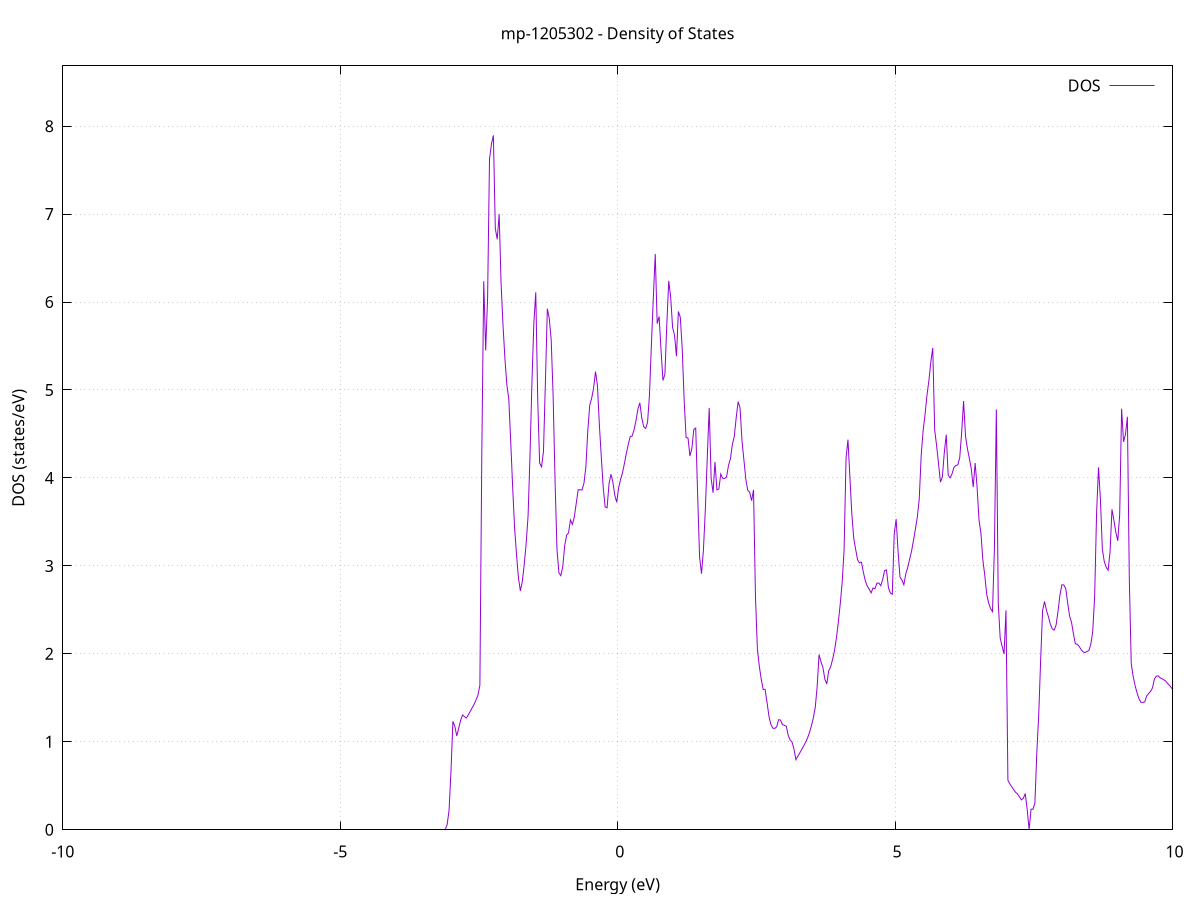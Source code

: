 set title 'mp-1205302 - Density of States'
set xlabel 'Energy (eV)'
set ylabel 'DOS (states/eV)'
set grid
set xrange [-10:10]
set yrange [0:8.685]
set xzeroaxis lt -1
set terminal png size 800,600
set output 'mp-1205302_dos_gnuplot.png'
plot '-' using 1:2 with lines title 'DOS'
-38.187000 0.000000
-38.152200 0.000000
-38.117500 0.000000
-38.082800 0.000000
-38.048000 0.000000
-38.013300 0.000000
-37.978600 0.000000
-37.943800 0.000000
-37.909100 0.000000
-37.874400 0.000000
-37.839600 0.000000
-37.804900 0.000000
-37.770200 0.000000
-37.735400 0.000000
-37.700700 0.000000
-37.666000 0.000000
-37.631200 0.000000
-37.596500 0.000000
-37.561800 0.000000
-37.527100 0.000000
-37.492300 0.000000
-37.457600 0.000000
-37.422900 0.000000
-37.388100 0.000000
-37.353400 0.000000
-37.318700 0.000000
-37.283900 0.000000
-37.249200 0.000000
-37.214500 0.000000
-37.179700 0.000000
-37.145000 0.000000
-37.110300 0.000000
-37.075500 0.000000
-37.040800 0.000000
-37.006100 0.000000
-36.971300 0.000000
-36.936600 0.000000
-36.901900 0.000000
-36.867100 0.000000
-36.832400 0.000000
-36.797700 0.000000
-36.763000 0.000000
-36.728200 0.000000
-36.693500 0.000000
-36.658800 0.000000
-36.624000 0.000000
-36.589300 0.000000
-36.554600 0.000000
-36.519800 0.000000
-36.485100 0.000000
-36.450400 0.000000
-36.415600 0.000000
-36.380900 0.000000
-36.346200 0.000000
-36.311400 0.000000
-36.276700 0.000000
-36.242000 0.000000
-36.207200 0.000000
-36.172500 0.000000
-36.137800 0.000000
-36.103100 0.000000
-36.068300 0.000000
-36.033600 0.000000
-35.998900 0.000000
-35.964100 0.000000
-35.929400 0.000000
-35.894700 0.000000
-35.859900 0.000000
-35.825200 0.000000
-35.790500 0.000000
-35.755700 0.000000
-35.721000 0.000000
-35.686300 0.000000
-35.651500 0.000000
-35.616800 0.000000
-35.582100 0.000000
-35.547300 0.000000
-35.512600 0.000000
-35.477900 0.000000
-35.443100 0.000000
-35.408400 0.000000
-35.373700 0.000000
-35.339000 0.000000
-35.304200 0.000000
-35.269500 0.000000
-35.234800 0.000000
-35.200000 0.000000
-35.165300 0.000000
-35.130600 0.000000
-35.095800 0.000000
-35.061100 0.000000
-35.026400 54.191200
-34.991600 12.028000
-34.956900 6.455800
-34.922200 6.455200
-34.887400 33.333200
-34.852700 33.598600
-34.818000 32.417500
-34.783200 22.523000
-34.748500 6.023800
-34.713800 6.026500
-34.679100 4.315800
-34.644300 4.315800
-34.609600 4.315900
-34.574900 5.076000
-34.540100 5.075900
-34.505400 5.075900
-34.470700 7.591600
-34.435900 10.641700
-34.401200 0.000000
-34.366500 0.000000
-34.331700 0.000000
-34.297000 0.000000
-34.262300 0.000000
-34.227500 0.000000
-34.192800 0.000000
-34.158100 0.000000
-34.123300 0.000000
-34.088600 0.000000
-34.053900 0.000000
-34.019100 0.000000
-33.984400 0.000000
-33.949700 0.000000
-33.915000 0.000000
-33.880200 0.000000
-33.845500 0.000000
-33.810800 0.000000
-33.776000 0.000000
-33.741300 0.000000
-33.706600 0.000000
-33.671800 0.000000
-33.637100 0.000000
-33.602400 0.000000
-33.567600 0.000000
-33.532900 0.000000
-33.498200 0.000000
-33.463400 0.000000
-33.428700 0.000000
-33.394000 0.000000
-33.359200 0.000000
-33.324500 0.000000
-33.289800 0.000000
-33.255100 0.000000
-33.220300 0.000000
-33.185600 0.000000
-33.150900 0.000000
-33.116100 0.000000
-33.081400 0.000000
-33.046700 0.000000
-33.011900 0.000000
-32.977200 0.000000
-32.942500 0.000000
-32.907700 0.000000
-32.873000 0.000000
-32.838300 0.000000
-32.803500 0.000000
-32.768800 0.000000
-32.734100 0.000000
-32.699300 0.000000
-32.664600 0.000000
-32.629900 0.000000
-32.595100 0.000000
-32.560400 0.000000
-32.525700 0.000000
-32.491000 0.000000
-32.456200 0.000000
-32.421500 0.000000
-32.386800 0.000000
-32.352000 0.000000
-32.317300 0.000000
-32.282600 0.000000
-32.247800 0.000000
-32.213100 0.000000
-32.178400 0.000000
-32.143600 0.000000
-32.108900 0.000000
-32.074200 0.000000
-32.039400 0.000000
-32.004700 0.000000
-31.970000 0.000000
-31.935200 0.000000
-31.900500 0.000000
-31.865800 0.000000
-31.831100 0.000000
-31.796300 0.000000
-31.761600 0.000000
-31.726900 0.000000
-31.692100 0.000000
-31.657400 0.000000
-31.622700 0.000000
-31.587900 0.000000
-31.553200 0.000000
-31.518500 0.000000
-31.483700 0.000000
-31.449000 0.000000
-31.414300 0.000000
-31.379500 0.000000
-31.344800 0.000000
-31.310100 0.000000
-31.275300 0.000000
-31.240600 0.000000
-31.205900 0.000000
-31.171100 0.000000
-31.136400 0.000000
-31.101700 0.000000
-31.067000 0.000000
-31.032200 0.000000
-30.997500 0.000000
-30.962800 0.000000
-30.928000 0.000000
-30.893300 0.000000
-30.858600 0.000000
-30.823800 0.000000
-30.789100 0.000000
-30.754400 0.000000
-30.719600 0.000000
-30.684900 0.000000
-30.650200 0.000000
-30.615400 0.000000
-30.580700 0.000000
-30.546000 0.000000
-30.511200 0.000000
-30.476500 0.000000
-30.441800 0.000000
-30.407100 0.000000
-30.372300 0.000000
-30.337600 0.000000
-30.302900 0.000000
-30.268100 0.000000
-30.233400 0.000000
-30.198700 0.000000
-30.163900 0.000000
-30.129200 0.000000
-30.094500 0.000000
-30.059700 0.000000
-30.025000 0.000000
-29.990300 0.000000
-29.955500 0.000000
-29.920800 0.000000
-29.886100 0.000000
-29.851300 0.000000
-29.816600 0.000000
-29.781900 0.000000
-29.747100 0.000000
-29.712400 0.000000
-29.677700 0.000000
-29.643000 0.000000
-29.608200 0.000000
-29.573500 0.000000
-29.538800 0.000000
-29.504000 0.000000
-29.469300 0.000000
-29.434600 0.000000
-29.399800 0.000000
-29.365100 0.000000
-29.330400 0.000000
-29.295600 0.000000
-29.260900 0.000000
-29.226200 0.000000
-29.191400 0.000000
-29.156700 0.000000
-29.122000 0.000000
-29.087200 0.000000
-29.052500 0.000000
-29.017800 0.000000
-28.983100 0.000000
-28.948300 0.000000
-28.913600 0.000000
-28.878900 0.000000
-28.844100 0.000000
-28.809400 0.000000
-28.774700 0.000000
-28.739900 0.000000
-28.705200 0.000000
-28.670500 0.000000
-28.635700 0.000000
-28.601000 0.000000
-28.566300 0.000000
-28.531500 0.000000
-28.496800 0.000000
-28.462100 0.000000
-28.427300 0.000000
-28.392600 0.000000
-28.357900 0.000000
-28.323100 0.000000
-28.288400 0.000000
-28.253700 0.000000
-28.219000 0.000000
-28.184200 0.000000
-28.149500 0.000000
-28.114800 0.000000
-28.080000 0.000000
-28.045300 0.000000
-28.010600 0.000000
-27.975800 0.000000
-27.941100 0.000000
-27.906400 0.000000
-27.871600 0.000000
-27.836900 0.000000
-27.802200 0.000000
-27.767400 0.000000
-27.732700 0.000000
-27.698000 0.000000
-27.663200 0.000000
-27.628500 0.000000
-27.593800 0.000000
-27.559100 0.000000
-27.524300 0.000000
-27.489600 0.000000
-27.454900 0.000000
-27.420100 0.000000
-27.385400 0.000000
-27.350700 0.000000
-27.315900 0.000000
-27.281200 0.000000
-27.246500 0.000000
-27.211700 0.000000
-27.177000 0.000000
-27.142300 0.000000
-27.107500 0.000000
-27.072800 0.000000
-27.038100 0.000000
-27.003300 0.000000
-26.968600 0.000000
-26.933900 0.000000
-26.899100 0.000000
-26.864400 0.000000
-26.829700 0.000000
-26.795000 0.000000
-26.760200 0.000000
-26.725500 0.000000
-26.690800 0.000000
-26.656000 0.000000
-26.621300 0.000000
-26.586600 0.000000
-26.551800 0.000000
-26.517100 0.000000
-26.482400 0.000000
-26.447600 0.000000
-26.412900 0.000000
-26.378200 0.000000
-26.343400 0.000000
-26.308700 0.000000
-26.274000 0.000000
-26.239200 0.000000
-26.204500 0.000000
-26.169800 0.000000
-26.135100 0.000000
-26.100300 0.000000
-26.065600 0.000000
-26.030900 0.000000
-25.996100 0.000000
-25.961400 0.000000
-25.926700 0.000000
-25.891900 0.000000
-25.857200 0.000000
-25.822500 0.000000
-25.787700 0.000000
-25.753000 0.000000
-25.718300 0.000000
-25.683500 0.000000
-25.648800 0.000000
-25.614100 0.000000
-25.579300 0.000000
-25.544600 0.000000
-25.509900 0.000000
-25.475100 0.000000
-25.440400 0.000000
-25.405700 0.000000
-25.371000 0.000000
-25.336200 0.000000
-25.301500 0.000000
-25.266800 0.000000
-25.232000 0.000000
-25.197300 0.000000
-25.162600 0.000000
-25.127800 0.000000
-25.093100 0.000000
-25.058400 0.000000
-25.023600 0.000000
-24.988900 0.000000
-24.954200 0.000000
-24.919400 0.000000
-24.884700 0.000000
-24.850000 0.000000
-24.815200 0.000000
-24.780500 0.000000
-24.745800 0.000000
-24.711100 0.000000
-24.676300 0.000000
-24.641600 0.000000
-24.606900 0.000000
-24.572100 0.000000
-24.537400 0.000000
-24.502700 0.000000
-24.467900 0.000000
-24.433200 0.000000
-24.398500 0.000000
-24.363700 0.000000
-24.329000 0.000000
-24.294300 0.000000
-24.259500 0.000000
-24.224800 0.000000
-24.190100 0.000000
-24.155300 0.000000
-24.120600 0.000000
-24.085900 0.000000
-24.051100 0.000000
-24.016400 0.000000
-23.981700 0.000000
-23.947000 0.000000
-23.912200 0.000000
-23.877500 0.000000
-23.842800 0.000000
-23.808000 0.000000
-23.773300 0.000000
-23.738600 0.000000
-23.703800 0.000000
-23.669100 0.000000
-23.634400 0.000000
-23.599600 0.000000
-23.564900 0.000000
-23.530200 0.000000
-23.495400 0.000000
-23.460700 0.000000
-23.426000 0.000000
-23.391200 0.000000
-23.356500 0.000000
-23.321800 0.000000
-23.287100 0.000000
-23.252300 0.000000
-23.217600 0.000000
-23.182900 0.000000
-23.148100 0.000000
-23.113400 0.000000
-23.078700 0.000000
-23.043900 0.000000
-23.009200 0.000000
-22.974500 0.000000
-22.939700 0.000000
-22.905000 0.000000
-22.870300 0.000000
-22.835500 0.000000
-22.800800 0.000000
-22.766100 0.000000
-22.731300 0.000000
-22.696600 0.000000
-22.661900 0.000000
-22.627100 0.000000
-22.592400 0.000000
-22.557700 0.000000
-22.523000 0.000000
-22.488200 0.000000
-22.453500 0.000000
-22.418800 0.000000
-22.384000 0.000000
-22.349300 0.000000
-22.314600 0.000000
-22.279800 0.000000
-22.245100 0.000000
-22.210400 0.000000
-22.175600 0.000000
-22.140900 0.000000
-22.106200 0.000000
-22.071400 0.000000
-22.036700 0.000000
-22.002000 0.000000
-21.967200 0.000000
-21.932500 0.000000
-21.897800 0.000000
-21.863100 0.000000
-21.828300 0.000000
-21.793600 0.000000
-21.758900 0.000000
-21.724100 0.000000
-21.689400 0.000000
-21.654700 0.000000
-21.619900 0.000000
-21.585200 0.000000
-21.550500 0.000000
-21.515700 0.000000
-21.481000 0.000000
-21.446300 0.000000
-21.411500 0.000000
-21.376800 0.000000
-21.342100 0.000000
-21.307300 0.000000
-21.272600 0.000000
-21.237900 0.000000
-21.203100 0.000000
-21.168400 0.000000
-21.133700 0.000000
-21.099000 0.000000
-21.064200 0.000000
-21.029500 0.000000
-20.994800 0.000000
-20.960000 0.000000
-20.925300 0.000000
-20.890600 0.000000
-20.855800 0.000000
-20.821100 0.000000
-20.786400 0.000000
-20.751600 0.000000
-20.716900 0.000000
-20.682200 0.000000
-20.647400 0.000000
-20.612700 0.000000
-20.578000 0.000000
-20.543200 0.000000
-20.508500 0.000000
-20.473800 0.000000
-20.439100 0.000000
-20.404300 0.000000
-20.369600 0.000000
-20.334900 0.000000
-20.300100 0.000000
-20.265400 0.000000
-20.230700 0.000000
-20.195900 0.000000
-20.161200 0.000000
-20.126500 0.000000
-20.091700 0.000000
-20.057000 0.000000
-20.022300 0.000000
-19.987500 0.000000
-19.952800 0.000000
-19.918100 0.000000
-19.883300 0.000000
-19.848600 0.000000
-19.813900 0.000000
-19.779100 0.000000
-19.744400 0.000000
-19.709700 0.000000
-19.675000 0.000000
-19.640200 0.000000
-19.605500 0.000000
-19.570800 0.000000
-19.536000 0.000000
-19.501300 0.000000
-19.466600 0.000000
-19.431800 0.000000
-19.397100 0.000000
-19.362400 0.000000
-19.327600 0.000000
-19.292900 0.000000
-19.258200 0.000000
-19.223400 0.000000
-19.188700 0.000000
-19.154000 0.000000
-19.119200 0.000000
-19.084500 0.000000
-19.049800 0.000000
-19.015000 0.000000
-18.980300 0.000000
-18.945600 0.000000
-18.910900 0.000000
-18.876100 0.000000
-18.841400 0.000000
-18.806700 0.000000
-18.771900 0.000000
-18.737200 0.000000
-18.702500 0.000000
-18.667700 0.000000
-18.633000 0.000000
-18.598300 0.000000
-18.563500 0.000000
-18.528800 0.000000
-18.494100 0.000000
-18.459300 0.000000
-18.424600 0.000000
-18.389900 0.000000
-18.355100 0.000000
-18.320400 0.000000
-18.285700 0.000000
-18.251000 0.000000
-18.216200 0.000000
-18.181500 0.000000
-18.146800 0.000000
-18.112000 0.000000
-18.077300 0.000000
-18.042600 0.000000
-18.007800 0.000000
-17.973100 0.000000
-17.938400 0.000000
-17.903600 0.000000
-17.868900 0.000000
-17.834200 0.000000
-17.799400 0.000000
-17.764700 0.000000
-17.730000 0.000000
-17.695200 0.000000
-17.660500 0.000000
-17.625800 0.000000
-17.591000 0.000000
-17.556300 0.000000
-17.521600 0.000000
-17.486900 0.000000
-17.452100 0.000000
-17.417400 0.000000
-17.382700 0.000000
-17.347900 0.000000
-17.313200 0.000000
-17.278500 0.000000
-17.243700 0.000000
-17.209000 0.000000
-17.174300 0.000000
-17.139500 0.000000
-17.104800 0.000000
-17.070100 0.000000
-17.035300 0.000000
-17.000600 0.000000
-16.965900 0.000000
-16.931100 0.000000
-16.896400 0.000000
-16.861700 0.000000
-16.827000 0.000000
-16.792200 0.000000
-16.757500 0.000000
-16.722800 0.000000
-16.688000 0.000000
-16.653300 0.000000
-16.618600 0.000000
-16.583800 0.000000
-16.549100 0.000000
-16.514400 0.000000
-16.479600 0.000000
-16.444900 0.000000
-16.410200 0.000000
-16.375400 0.000000
-16.340700 0.000000
-16.306000 0.000000
-16.271200 0.000000
-16.236500 0.000000
-16.201800 0.000000
-16.167000 0.000000
-16.132300 0.000000
-16.097600 0.000000
-16.062900 0.000000
-16.028100 0.000000
-15.993400 0.000000
-15.958700 0.000000
-15.923900 0.000000
-15.889200 0.000000
-15.854500 0.000000
-15.819700 0.000000
-15.785000 0.000000
-15.750300 0.000000
-15.715500 0.000000
-15.680800 0.000000
-15.646100 0.000000
-15.611300 0.000000
-15.576600 0.000000
-15.541900 0.000000
-15.507100 0.000000
-15.472400 0.000000
-15.437700 0.000000
-15.403000 0.000000
-15.368200 0.000000
-15.333500 0.000000
-15.298800 0.000000
-15.264000 0.000000
-15.229300 0.000000
-15.194600 0.000000
-15.159800 0.000000
-15.125100 0.000000
-15.090400 0.000000
-15.055600 0.000000
-15.020900 0.000000
-14.986200 0.000000
-14.951400 0.000000
-14.916700 0.000000
-14.882000 0.089600
-14.847200 0.282100
-14.812500 0.332600
-14.777800 0.453900
-14.743000 0.533700
-14.708300 0.602000
-14.673600 0.680600
-14.638900 0.782500
-14.604100 0.899800
-14.569400 0.990500
-14.534700 1.108700
-14.499900 1.233900
-14.465200 1.432300
-14.430500 1.720100
-14.395700 2.096000
-14.361000 2.344600
-14.326300 2.416500
-14.291500 2.476500
-14.256800 2.526400
-14.222100 2.607100
-14.187300 2.787100
-14.152600 2.969200
-14.117900 3.276000
-14.083100 10.079800
-14.048400 9.955700
-14.013700 7.493900
-13.979000 7.384700
-13.944200 7.761800
-13.909500 7.225600
-13.874800 6.381900
-13.840000 6.132900
-13.805300 6.138800
-13.770600 6.376000
-13.735800 3.533100
-13.701100 4.175600
-13.666400 5.041500
-13.631600 4.108300
-13.596900 5.446400
-13.562200 9.023100
-13.527400 13.722100
-13.492700 12.353900
-13.458000 12.198300
-13.423200 10.366400
-13.388500 9.020600
-13.353800 6.814800
-13.319000 5.387100
-13.284300 3.536700
-13.249600 3.124900
-13.214900 2.973600
-13.180100 2.778800
-13.145400 2.750000
-13.110700 2.614900
-13.075900 2.210300
-13.041200 0.000000
-13.006500 0.000000
-12.971700 0.000000
-12.937000 0.000000
-12.902300 0.000000
-12.867500 0.000000
-12.832800 0.000000
-12.798100 0.000000
-12.763300 0.000000
-12.728600 0.000000
-12.693900 0.000000
-12.659100 0.000000
-12.624400 0.000000
-12.589700 0.000000
-12.555000 0.000000
-12.520200 0.000000
-12.485500 0.000000
-12.450800 0.000000
-12.416000 0.000000
-12.381300 0.000000
-12.346600 0.000000
-12.311800 0.000000
-12.277100 0.000000
-12.242400 0.000000
-12.207600 0.000000
-12.172900 0.000000
-12.138200 0.000000
-12.103400 0.000000
-12.068700 0.000000
-12.034000 0.000000
-11.999200 0.000000
-11.964500 0.000000
-11.929800 0.000000
-11.895000 0.000000
-11.860300 0.000000
-11.825600 0.000000
-11.790900 0.000000
-11.756100 0.000000
-11.721400 0.000000
-11.686700 0.000000
-11.651900 0.000000
-11.617200 0.000000
-11.582500 0.000000
-11.547700 0.000000
-11.513000 0.000000
-11.478300 0.000000
-11.443500 0.000000
-11.408800 0.000000
-11.374100 0.000000
-11.339300 0.000000
-11.304600 0.000000
-11.269900 0.000000
-11.235100 0.000000
-11.200400 0.000000
-11.165700 0.000000
-11.131000 0.000000
-11.096200 0.000000
-11.061500 0.000000
-11.026800 0.000000
-10.992000 0.000000
-10.957300 0.000000
-10.922600 0.000000
-10.887800 0.000000
-10.853100 0.000000
-10.818400 0.000000
-10.783600 0.000000
-10.748900 0.000000
-10.714200 0.000000
-10.679400 0.000000
-10.644700 0.000000
-10.610000 0.000000
-10.575200 0.000000
-10.540500 0.000000
-10.505800 0.000000
-10.471000 0.000000
-10.436300 0.000000
-10.401600 0.000000
-10.366900 0.000000
-10.332100 0.000000
-10.297400 0.000000
-10.262700 0.000000
-10.227900 0.000000
-10.193200 0.000000
-10.158500 0.000000
-10.123700 0.000000
-10.089000 0.000000
-10.054300 0.000000
-10.019500 0.000000
-9.984800 0.000000
-9.950100 0.000000
-9.915300 0.000000
-9.880600 0.000000
-9.845900 0.000000
-9.811100 0.000000
-9.776400 0.000000
-9.741700 0.000000
-9.707000 0.000000
-9.672200 0.000000
-9.637500 0.000000
-9.602800 0.000000
-9.568000 0.000000
-9.533300 0.000000
-9.498600 0.000000
-9.463800 0.000000
-9.429100 0.000000
-9.394400 0.000000
-9.359600 0.000000
-9.324900 0.000000
-9.290200 0.000000
-9.255400 0.000000
-9.220700 0.000000
-9.186000 0.000000
-9.151200 0.000000
-9.116500 0.000000
-9.081800 0.000000
-9.047000 0.000000
-9.012300 0.000000
-8.977600 0.000000
-8.942900 0.000000
-8.908100 0.000000
-8.873400 0.000000
-8.838700 0.000000
-8.803900 0.000000
-8.769200 0.000000
-8.734500 0.000000
-8.699700 0.000000
-8.665000 0.000000
-8.630300 0.000000
-8.595500 0.000000
-8.560800 0.000000
-8.526100 0.000000
-8.491300 0.000000
-8.456600 0.000000
-8.421900 0.000000
-8.387100 0.000000
-8.352400 0.000000
-8.317700 0.000000
-8.283000 0.000000
-8.248200 0.000000
-8.213500 0.000000
-8.178800 0.000000
-8.144000 0.000000
-8.109300 0.000000
-8.074600 0.000000
-8.039800 0.000000
-8.005100 0.000000
-7.970400 0.000000
-7.935600 0.000000
-7.900900 0.000000
-7.866200 0.000000
-7.831400 0.000000
-7.796700 0.000000
-7.762000 0.000000
-7.727200 0.000000
-7.692500 0.000000
-7.657800 0.000000
-7.623000 0.000000
-7.588300 0.000000
-7.553600 0.000000
-7.518900 0.000000
-7.484100 0.000000
-7.449400 0.000000
-7.414700 0.000000
-7.379900 0.000000
-7.345200 0.000000
-7.310500 0.000000
-7.275700 0.000000
-7.241000 0.000000
-7.206300 0.000000
-7.171500 0.000000
-7.136800 0.000000
-7.102100 0.000000
-7.067300 0.000000
-7.032600 0.000000
-6.997900 0.000000
-6.963100 0.000000
-6.928400 0.000000
-6.893700 0.000000
-6.859000 0.000000
-6.824200 0.000000
-6.789500 0.000000
-6.754800 0.000000
-6.720000 0.000000
-6.685300 0.000000
-6.650600 0.000000
-6.615800 0.000000
-6.581100 0.000000
-6.546400 0.000000
-6.511600 0.000000
-6.476900 0.000000
-6.442200 0.000000
-6.407400 0.000000
-6.372700 0.000000
-6.338000 0.000000
-6.303200 0.000000
-6.268500 0.000000
-6.233800 0.000000
-6.199000 0.000000
-6.164300 0.000000
-6.129600 0.000000
-6.094900 0.000000
-6.060100 0.000000
-6.025400 0.000000
-5.990700 0.000000
-5.955900 0.000000
-5.921200 0.000000
-5.886500 0.000000
-5.851700 0.000000
-5.817000 0.000000
-5.782300 0.000000
-5.747500 0.000000
-5.712800 0.000000
-5.678100 0.000000
-5.643300 0.000000
-5.608600 0.000000
-5.573900 0.000000
-5.539100 0.000000
-5.504400 0.000000
-5.469700 0.000000
-5.435000 0.000000
-5.400200 0.000000
-5.365500 0.000000
-5.330800 0.000000
-5.296000 0.000000
-5.261300 0.000000
-5.226600 0.000000
-5.191800 0.000000
-5.157100 0.000000
-5.122400 0.000000
-5.087600 0.000000
-5.052900 0.000000
-5.018200 0.000000
-4.983400 0.000000
-4.948700 0.000000
-4.914000 0.000000
-4.879200 0.000000
-4.844500 0.000000
-4.809800 0.000000
-4.775000 0.000000
-4.740300 0.000000
-4.705600 0.000000
-4.670900 0.000000
-4.636100 0.000000
-4.601400 0.000000
-4.566700 0.000000
-4.531900 0.000000
-4.497200 0.000000
-4.462500 0.000000
-4.427700 0.000000
-4.393000 0.000000
-4.358300 0.000000
-4.323500 0.000000
-4.288800 0.000000
-4.254100 0.000000
-4.219300 0.000000
-4.184600 0.000000
-4.149900 0.000000
-4.115100 0.000000
-4.080400 0.000000
-4.045700 0.000000
-4.011000 0.000000
-3.976200 0.000000
-3.941500 0.000000
-3.906800 0.000000
-3.872000 0.000000
-3.837300 0.000000
-3.802600 0.000000
-3.767800 0.000000
-3.733100 0.000000
-3.698400 0.000000
-3.663600 0.000000
-3.628900 0.000000
-3.594200 0.000000
-3.559400 0.000000
-3.524700 0.000000
-3.490000 0.000000
-3.455200 0.000000
-3.420500 0.000000
-3.385800 0.000000
-3.351000 0.000000
-3.316300 0.000000
-3.281600 0.000000
-3.246900 0.000000
-3.212100 0.000000
-3.177400 0.000000
-3.142700 0.000000
-3.107900 0.001400
-3.073200 0.056300
-3.038500 0.221100
-3.003700 0.665100
-2.969000 1.232900
-2.934300 1.176000
-2.899500 1.066200
-2.864800 1.152600
-2.830100 1.243200
-2.795300 1.305600
-2.760600 1.285300
-2.725900 1.271200
-2.691100 1.306500
-2.656400 1.346600
-2.621700 1.387100
-2.587000 1.427000
-2.552200 1.477400
-2.517500 1.530500
-2.482800 1.643900
-2.448000 4.292500
-2.413300 6.237700
-2.378600 5.449400
-2.343800 6.048900
-2.309100 7.628800
-2.274400 7.795100
-2.239600 7.895200
-2.204900 6.836400
-2.170200 6.713800
-2.135400 6.999200
-2.100700 6.207900
-2.066000 5.735100
-2.031200 5.354700
-1.996500 5.058800
-1.961800 4.897000
-1.927000 4.414600
-1.892300 3.897700
-1.857600 3.435100
-1.822900 3.132800
-1.788100 2.865800
-1.753400 2.716700
-1.718700 2.819500
-1.683900 3.014400
-1.649200 3.250600
-1.614500 3.564400
-1.579700 4.247700
-1.545000 5.085700
-1.510300 5.759600
-1.475500 6.110800
-1.440800 4.896000
-1.406100 4.170100
-1.371300 4.126300
-1.336600 4.303100
-1.301900 5.095500
-1.267100 5.923500
-1.232400 5.814200
-1.197700 5.570000
-1.163000 4.938800
-1.128200 3.968600
-1.093500 3.187700
-1.058800 2.921800
-1.024000 2.889400
-0.989300 2.990800
-0.954600 3.229600
-0.919800 3.348400
-0.885100 3.376000
-0.850400 3.523000
-0.815600 3.472000
-0.780900 3.557000
-0.746200 3.710600
-0.711400 3.865700
-0.676700 3.866500
-0.642000 3.862600
-0.607200 3.940000
-0.572500 4.127600
-0.537800 4.538100
-0.503000 4.828400
-0.468300 4.906400
-0.433600 5.019700
-0.398900 5.209500
-0.364100 5.050000
-0.329400 4.604200
-0.294700 4.237900
-0.259900 3.890900
-0.225200 3.671200
-0.190500 3.661000
-0.155700 3.931500
-0.121000 4.042400
-0.086300 3.955100
-0.051500 3.804600
-0.016800 3.722700
0.017900 3.889100
0.052700 3.984500
0.087400 4.057800
0.122100 4.164800
0.156900 4.279200
0.191600 4.382800
0.226300 4.469500
0.261000 4.476500
0.295800 4.547600
0.330500 4.652500
0.365200 4.782800
0.400000 4.855500
0.434700 4.682300
0.469400 4.583300
0.504200 4.562500
0.538900 4.631100
0.573600 4.942700
0.608400 5.517000
0.643100 6.047500
0.677800 6.546400
0.712600 5.755500
0.747300 5.835900
0.782000 5.454400
0.816800 5.108000
0.851500 5.178500
0.886200 5.751400
0.921000 6.240300
0.955700 6.055100
0.990400 5.711200
1.025100 5.624200
1.059900 5.384300
1.094600 5.892800
1.129300 5.826100
1.164100 5.468700
1.198800 4.882000
1.233500 4.460000
1.268300 4.453300
1.303000 4.249300
1.337700 4.334500
1.372500 4.550900
1.407200 4.567600
1.441900 3.803100
1.476700 3.101600
1.511400 2.911800
1.546100 3.182000
1.580900 3.647100
1.615600 4.236000
1.650300 4.796800
1.685000 3.994900
1.719800 3.831800
1.754500 4.181000
1.789200 3.864600
1.824000 3.874600
1.858700 4.045200
1.893400 3.996000
1.928200 3.994400
1.962900 4.010500
1.997600 4.141200
2.032400 4.217200
2.067100 4.379700
2.101800 4.471600
2.136600 4.683800
2.171300 4.866800
2.206000 4.797100
2.240800 4.424900
2.275500 4.205500
2.310200 3.987200
2.345000 3.858000
2.379700 3.838200
2.414400 3.741400
2.449100 3.865000
2.483900 2.652500
2.518600 2.054200
2.553300 1.859800
2.588100 1.710200
2.622800 1.595500
2.657500 1.596500
2.692300 1.448300
2.727000 1.292300
2.761700 1.197200
2.796500 1.155800
2.831200 1.151700
2.865900 1.170300
2.900700 1.251800
2.935400 1.246900
2.970100 1.196000
3.004900 1.188200
3.039600 1.176500
3.074300 1.073700
3.109000 1.020600
3.143800 0.996000
3.178500 0.915400
3.213200 0.797300
3.248000 0.836700
3.282700 0.874300
3.317400 0.912700
3.352200 0.952100
3.386900 0.994100
3.421600 1.042200
3.456400 1.102800
3.491100 1.178400
3.525800 1.269900
3.560600 1.386800
3.595300 1.624300
3.630000 1.991900
3.664800 1.908700
3.699500 1.846200
3.734200 1.712700
3.769000 1.657200
3.803700 1.807400
3.838400 1.850700
3.873100 1.935100
3.907900 2.035800
3.942600 2.178500
3.977300 2.361100
4.012100 2.568700
4.046800 2.813600
4.081500 3.187000
4.116300 4.223800
4.151000 4.435400
4.185700 4.011000
4.220500 3.592500
4.255200 3.312500
4.289900 3.186900
4.324700 3.068200
4.359400 3.034300
4.394100 3.041600
4.428900 2.927100
4.463600 2.830400
4.498300 2.770200
4.533000 2.736300
4.567800 2.692900
4.602500 2.748800
4.637200 2.741100
4.672000 2.802500
4.706700 2.805900
4.741400 2.775100
4.776200 2.843100
4.810900 2.945700
4.845600 2.954400
4.880400 2.751000
4.915100 2.692800
4.949800 2.677600
4.984600 3.362500
5.019300 3.532000
5.054000 3.167500
5.088800 2.871300
5.123500 2.839300
5.158200 2.785500
5.193000 2.908700
5.227700 2.981000
5.262400 3.076400
5.297100 3.167500
5.331900 3.289800
5.366600 3.419700
5.401300 3.556000
5.436100 3.764300
5.470800 4.258400
5.505500 4.539900
5.540300 4.719300
5.575000 4.942100
5.609700 5.106700
5.644500 5.318600
5.679200 5.477900
5.713900 4.546600
5.748700 4.367600
5.783400 4.160700
5.818100 3.952400
5.852900 4.016100
5.887600 4.291000
5.922300 4.492300
5.957100 4.033400
5.991800 4.001100
6.026500 4.045800
6.061200 4.121700
6.096000 4.142000
6.130700 4.148600
6.165400 4.230500
6.200200 4.515800
6.234900 4.874700
6.269600 4.474300
6.304400 4.330500
6.339100 4.221500
6.373800 4.101600
6.408600 3.895800
6.443300 4.169600
6.478000 3.897000
6.512800 3.521000
6.547500 3.372000
6.582200 3.066700
6.617000 2.892600
6.651700 2.675700
6.686400 2.577300
6.721100 2.514200
6.755900 2.480300
6.790600 3.204700
6.825300 4.779200
6.860100 2.571700
6.894800 2.176900
6.929500 2.085100
6.964300 1.998300
6.999000 2.494500
7.033700 0.562900
7.068500 0.522100
7.103200 0.488700
7.137900 0.453800
7.172700 0.425600
7.207400 0.408300
7.242100 0.374700
7.276900 0.339800
7.311600 0.358500
7.346300 0.411900
7.381100 0.229600
7.415800 0.000000
7.450500 0.234200
7.485200 0.233600
7.520000 0.302400
7.554700 0.877700
7.589400 1.311500
7.624200 1.939700
7.658900 2.495800
7.693600 2.595200
7.728400 2.495800
7.763100 2.423800
7.797800 2.339600
7.832600 2.284900
7.867300 2.270100
7.902000 2.327500
7.936800 2.485400
7.971500 2.669300
8.006200 2.785600
8.041000 2.783000
8.075700 2.742500
8.110400 2.580600
8.145100 2.431300
8.179900 2.359800
8.214600 2.227200
8.249300 2.114000
8.284100 2.109500
8.318800 2.084500
8.353500 2.048200
8.388300 2.022600
8.423000 2.014600
8.457700 2.027600
8.492500 2.037100
8.527200 2.107300
8.561900 2.251000
8.596700 2.650300
8.631400 3.587900
8.666100 4.120100
8.700900 3.757600
8.735600 3.192600
8.770300 3.050000
8.805100 2.983500
8.839800 2.950900
8.874500 3.159800
8.909200 3.643300
8.944000 3.518500
8.978700 3.381900
9.013400 3.285600
9.048200 3.581900
9.082900 4.787800
9.117600 4.410400
9.152400 4.494600
9.187100 4.695200
9.221800 2.847100
9.256600 1.885100
9.291300 1.743300
9.326000 1.638900
9.360800 1.557700
9.395500 1.490300
9.430200 1.449400
9.465000 1.448200
9.499700 1.453800
9.534400 1.521000
9.569100 1.548700
9.603900 1.571800
9.638600 1.612500
9.673300 1.712900
9.708100 1.746600
9.742800 1.749500
9.777500 1.727700
9.812300 1.717300
9.847000 1.703800
9.881700 1.688300
9.916500 1.659900
9.951200 1.638300
9.985900 1.610200
10.020700 1.581500
10.055400 1.539900
10.090100 1.505900
10.124900 1.464300
10.159600 1.455800
10.194300 1.449500
10.229100 1.445800
10.263800 1.444200
10.298500 1.447200
10.333200 1.460800
10.368000 1.479100
10.402700 1.492100
10.437400 1.506900
10.472200 1.546400
10.506900 1.622500
10.541600 1.807000
10.576400 1.802900
10.611100 1.761900
10.645800 1.636700
10.680600 1.614100
10.715300 1.634300
10.750000 1.664000
10.784800 1.703400
10.819500 1.763900
10.854200 1.867200
10.889000 2.080400
10.923700 2.399000
10.958400 2.726800
10.993100 2.718400
11.027900 2.517300
11.062600 2.031400
11.097300 1.585700
11.132100 1.049000
11.166800 0.767500
11.201500 0.466200
11.236300 0.099200
11.271000 0.002700
11.305700 0.000000
11.340500 0.000000
11.375200 0.000000
11.409900 0.000000
11.444700 0.000000
11.479400 0.000000
11.514100 0.000000
11.548900 0.000000
11.583600 0.000000
11.618300 0.000000
11.653100 0.000000
11.687800 0.000000
11.722500 0.006600
11.757200 0.200700
11.792000 0.791000
11.826700 0.419700
11.861400 0.323100
11.896200 0.303400
11.930900 0.300500
11.965600 0.295900
12.000400 0.288600
12.035100 0.284400
12.069800 0.284000
12.104600 0.286900
12.139300 0.288100
12.174000 0.287100
12.208800 0.287000
12.243500 0.288900
12.278200 0.292600
12.313000 0.296800
12.347700 0.301300
12.382400 0.306000
12.417100 0.311000
12.451900 0.316200
12.486600 0.321500
12.521300 0.327100
12.556100 0.333100
12.590800 0.339300
12.625500 0.345800
12.660300 0.352200
12.695000 0.358300
12.729700 0.364200
12.764500 0.370200
12.799200 0.376500
12.833900 0.383100
12.868700 0.390400
12.903400 0.398000
12.938100 0.405800
12.972900 0.413600
13.007600 0.421800
13.042300 0.430200
13.077100 0.438800
13.111800 0.447700
13.146500 0.456700
13.181200 0.466000
13.216000 0.475400
13.250700 0.484700
13.285400 0.494100
13.320200 0.503700
13.354900 0.513800
13.389600 0.524600
13.424400 0.535800
13.459100 0.547300
13.493800 0.559500
13.528600 0.571900
13.563300 0.584300
13.598000 0.597000
13.632800 0.610000
13.667500 0.623100
13.702200 0.636200
13.737000 0.649400
13.771700 0.662700
13.806400 0.676200
13.841100 0.689900
13.875900 0.704900
13.910600 0.722100
13.945300 0.740400
13.980100 0.760600
14.014800 0.782100
14.049500 0.803700
14.084300 0.825400
14.119000 0.847600
14.153700 0.870400
14.188500 0.893700
14.223200 0.917400
14.257900 0.941500
14.292700 0.966100
14.327400 0.991300
14.362100 1.028700
14.396900 1.091400
14.431600 1.142800
14.466300 1.183100
14.501100 1.239200
14.535800 1.287200
14.570500 1.311200
14.605200 1.316200
14.640000 1.326200
14.674700 1.359500
14.709400 1.390000
14.744200 1.419500
14.778900 1.457800
14.813600 1.519800
14.848400 1.585000
14.883100 1.668500
14.917800 1.747000
14.952600 1.796700
14.987300 1.873700
15.022000 1.975000
15.056800 2.136100
15.091500 2.375200
15.126200 2.773100
15.161000 3.234000
15.195700 4.045600
15.230400 7.519100
15.265100 8.931000
15.299900 4.359600
15.334600 3.478400
15.369300 2.931400
15.404100 2.417500
15.438800 2.131600
15.473500 1.890400
15.508300 1.722300
15.543000 1.548000
15.577700 1.536100
15.612500 1.542700
15.647200 1.584000
15.681900 1.589200
15.716700 1.627300
15.751400 1.645900
15.786100 1.680600
15.820900 1.669500
15.855600 1.684000
15.890300 1.695200
15.925100 1.709200
15.959800 1.727600
15.994500 1.754100
16.029200 1.800700
16.064000 1.848600
16.098700 1.926600
16.133400 1.971900
16.168200 1.995900
16.202900 2.062700
16.237600 1.962200
16.272400 1.807400
16.307100 1.791200
16.341800 1.785600
16.376600 1.777000
16.411300 1.763900
16.446000 1.758600
16.480800 1.745900
16.515500 1.731300
16.550200 1.697600
16.585000 1.666300
16.619700 1.654000
16.654400 1.647000
16.689100 1.644700
16.723900 1.641700
16.758600 1.636900
16.793300 1.637200
16.828100 1.633700
16.862800 1.628000
16.897500 1.623300
16.932300 1.617200
16.967000 1.614500
17.001700 1.594900
17.036500 1.569200
17.071200 1.550500
17.105900 1.542600
17.140700 1.537200
17.175400 1.535800
17.210100 1.534600
17.244900 1.534900
17.279600 1.539900
17.314300 1.548600
17.349100 1.562700
17.383800 1.594800
17.418500 1.604400
17.453200 1.595800
17.488000 1.577500
17.522700 1.591300
17.557400 1.642500
17.592200 1.649100
17.626900 1.676200
17.661600 1.711000
17.696400 1.748400
17.731100 1.785000
17.765800 1.820600
17.800600 1.854100
17.835300 1.971500
17.870000 2.577300
17.904800 2.029600
17.939500 1.953100
17.974200 1.905500
18.009000 2.087500
18.043700 2.568500
18.078400 2.823500
18.113100 3.119700
18.147900 2.750300
18.182600 2.721600
18.217300 2.540700
18.252100 2.409100
18.286800 2.354100
18.321500 2.290600
18.356300 2.202600
18.391000 2.141000
18.425700 2.118000
18.460500 2.092100
18.495200 2.054400
18.529900 1.995200
18.564700 1.969300
18.599400 1.962500
18.634100 2.013000
18.668900 2.102100
18.703600 2.162200
18.738300 2.213800
18.773100 2.273300
18.807800 2.371900
18.842500 2.521800
18.877200 2.809300
18.912000 4.186400
18.946700 5.936600
18.981400 5.040900
19.016200 4.081700
19.050900 3.662500
19.085600 3.425600
19.120400 3.418000
19.155100 3.466200
19.189800 3.467200
19.224600 3.346200
19.259300 3.038400
19.294000 2.826700
19.328800 2.661900
19.363500 2.561300
19.398200 2.473900
19.433000 2.431900
19.467700 2.403900
19.502400 2.403900
19.537100 2.987200
19.571900 3.528500
19.606600 1.967200
19.641300 1.760600
19.676100 0.578500
19.710800 0.698600
19.745500 0.986400
19.780300 1.198100
19.815000 1.396900
19.849700 1.575600
19.884500 1.681300
19.919200 1.771400
19.953900 1.972900
19.988700 2.275300
20.023400 2.555600
20.058100 2.434900
20.092900 2.243300
20.127600 1.990200
20.162300 1.900500
20.197100 1.922800
20.231800 2.066100
20.266500 2.076000
20.301200 2.128200
20.336000 2.204800
20.370700 2.349300
20.405400 3.208100
20.440200 3.575200
20.474900 4.144600
20.509600 4.445400
20.544400 4.101100
20.579100 4.571400
20.613800 4.299300
20.648600 3.441800
20.683300 3.157000
20.718000 2.879200
20.752800 2.604500
20.787500 2.344000
20.822200 2.166200
20.857000 2.165200
20.891700 2.188900
20.926400 2.244000
20.961100 2.409100
20.995900 2.504500
21.030600 2.527500
21.065300 2.516100
21.100100 2.452500
21.134800 2.401800
21.169500 2.409100
21.204300 2.460800
21.239000 2.398200
21.273700 2.384200
21.308500 2.372000
21.343200 2.401100
21.377900 2.389500
21.412700 2.335000
21.447400 2.533400
21.482100 2.339100
21.516900 2.241500
21.551600 2.194500
21.586300 2.182200
21.621100 2.180700
21.655800 2.182500
21.690500 2.237700
21.725200 2.244800
21.760000 2.340900
21.794700 2.386500
21.829400 2.421900
21.864200 2.496300
21.898900 2.541300
21.933600 2.591100
21.968400 2.650700
22.003100 2.693300
22.037800 2.767400
22.072600 2.630100
22.107300 2.588700
22.142000 2.673800
22.176800 2.559900
22.211500 2.413400
22.246200 2.406500
22.281000 2.444800
22.315700 2.507400
22.350400 2.501400
22.385100 2.499800
22.419900 2.553900
22.454600 2.498400
22.489300 2.280400
22.524100 2.144500
22.558800 2.068200
22.593500 2.044400
22.628300 2.054700
22.663000 2.035400
22.697700 2.013600
22.732500 2.009900
22.767200 2.015600
22.801900 2.018300
22.836700 2.038200
22.871400 2.087400
22.906100 2.163400
22.940900 2.206000
22.975600 2.218300
23.010300 2.183700
23.045100 2.074100
23.079800 2.013700
23.114500 1.969000
23.149200 1.921200
23.184000 1.881700
23.218700 1.865300
23.253400 1.849100
23.288200 1.832400
23.322900 1.815400
23.357600 1.796200
23.392400 1.781200
23.427100 1.768000
23.461800 1.754800
23.496600 1.743200
23.531300 1.734000
23.566000 1.722000
23.600800 1.707800
23.635500 1.685100
23.670200 1.702400
23.705000 1.656100
23.739700 1.613700
23.774400 1.581300
23.809100 1.569400
23.843900 1.513400
23.878600 1.493700
23.913300 1.492200
23.948100 1.492500
23.982800 1.481700
24.017500 1.467900
24.052300 1.417200
24.087000 1.386100
24.121700 1.353800
24.156500 1.360800
24.191200 1.353200
24.225900 1.315300
24.260700 1.274300
24.295400 1.257900
24.330100 1.250300
24.364900 1.248000
24.399600 1.257100
24.434300 1.324000
24.469100 1.412100
24.503800 1.463400
24.538500 1.531200
24.573200 1.603800
24.608000 1.654900
24.642700 1.688800
24.677400 1.689700
24.712200 1.679500
24.746900 1.666900
24.781600 1.638900
24.816400 1.624700
24.851100 1.632000
24.885800 1.656000
24.920600 1.707300
24.955300 1.799100
24.990000 1.990200
25.024800 2.181000
25.059500 2.186800
25.094200 2.087800
25.129000 2.014600
25.163700 2.007600
25.198400 1.969900
25.233100 1.922300
25.267900 1.871700
25.302600 1.845100
25.337300 1.815700
25.372100 1.791500
25.406800 1.777600
25.441500 1.776200
25.476300 1.867300
25.511000 2.024100
25.545700 2.199500
25.580500 2.447800
25.615200 2.250700
25.649900 2.399400
25.684700 2.392800
25.719400 2.359400
25.754100 2.328100
25.788900 2.343100
25.823600 2.410800
25.858300 2.588200
25.893100 2.377200
25.927800 2.127800
25.962500 1.975300
25.997200 1.876100
26.032000 1.806200
26.066700 1.774500
26.101400 1.769900
26.136200 1.767300
26.170900 1.844000
26.205600 1.884200
26.240400 1.943300
26.275100 1.922800
26.309800 1.835800
26.344600 1.729500
26.379300 1.630500
26.414000 1.544600
26.448800 1.539100
26.483500 1.467300
26.518200 1.440600
26.553000 1.418100
26.587700 1.439200
26.622400 1.451200
26.657100 1.468300
26.691900 1.528600
26.726600 1.524000
26.761300 1.498500
26.796100 1.509300
26.830800 1.544900
26.865500 1.561400
26.900300 1.576800
26.935000 1.606300
26.969700 1.643900
27.004500 1.707500
27.039200 1.788000
27.073900 1.894100
27.108700 2.053800
27.143400 2.107900
27.178100 2.110500
27.212900 2.065000
27.247600 2.004700
27.282300 1.952900
27.317100 1.821600
27.351800 1.608000
27.386500 1.397200
27.421200 1.208000
27.456000 1.081500
27.490700 0.982500
27.525400 0.881200
27.560200 0.776100
27.594900 0.667200
27.629600 0.602700
27.664400 0.581700
27.699100 0.436000
27.733800 0.312000
27.768600 0.216300
27.803300 0.147000
27.838000 0.076800
27.872800 0.036100
27.907500 0.023900
27.942200 0.016300
27.977000 0.010300
28.011700 0.005600
28.046400 0.002300
28.081100 0.000500
28.115900 0.000000
28.150600 0.000000
28.185300 0.000000
28.220100 0.000000
28.254800 0.000000
28.289500 0.000000
28.324300 0.000000
28.359000 0.000000
28.393700 0.000000
28.428500 0.000000
28.463200 0.000000
28.497900 0.000000
28.532700 0.000000
28.567400 0.000000
28.602100 0.000000
28.636900 0.000000
28.671600 0.000000
28.706300 0.000000
28.741100 0.000000
28.775800 0.000000
28.810500 0.000000
28.845200 0.000000
28.880000 0.000000
28.914700 0.000000
28.949400 0.000000
28.984200 0.000000
29.018900 0.000000
29.053600 0.000000
29.088400 0.000000
29.123100 0.000000
29.157800 0.000000
29.192600 0.000000
29.227300 0.000000
29.262000 0.000000
29.296800 0.000000
29.331500 0.000000
29.366200 0.000000
29.401000 0.000000
29.435700 0.000000
29.470400 0.000000
29.505100 0.000000
29.539900 0.000000
29.574600 0.000000
29.609300 0.000000
29.644100 0.000000
29.678800 0.000000
29.713500 0.000000
29.748300 0.000000
29.783000 0.000000
29.817700 0.000000
29.852500 0.000000
29.887200 0.000000
29.921900 0.000000
29.956700 0.000000
29.991400 0.000000
30.026100 0.000000
30.060900 0.000000
30.095600 0.000000
30.130300 0.000000
30.165100 0.000000
30.199800 0.000000
30.234500 0.000000
30.269200 0.000000
30.304000 0.000000
30.338700 0.000000
30.373400 0.000000
30.408200 0.000000
30.442900 0.000000
30.477600 0.000000
30.512400 0.000000
30.547100 0.000000
30.581800 0.000000
30.616600 0.000000
30.651300 0.000000
30.686000 0.000000
30.720800 0.000000
30.755500 0.000000
30.790200 0.000000
30.825000 0.000000
30.859700 0.000000
30.894400 0.000000
30.929100 0.000000
30.963900 0.000000
30.998600 0.000000
31.033300 0.000000
31.068100 0.000000
31.102800 0.000000
31.137500 0.000000
31.172300 0.000000
31.207000 0.000000
31.241700 0.000000
31.276500 0.000000
e
